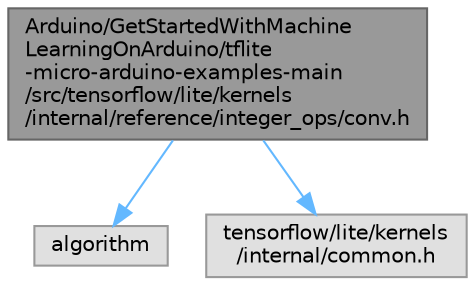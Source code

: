 digraph "Arduino/GetStartedWithMachineLearningOnArduino/tflite-micro-arduino-examples-main/src/tensorflow/lite/kernels/internal/reference/integer_ops/conv.h"
{
 // LATEX_PDF_SIZE
  bgcolor="transparent";
  edge [fontname=Helvetica,fontsize=10,labelfontname=Helvetica,labelfontsize=10];
  node [fontname=Helvetica,fontsize=10,shape=box,height=0.2,width=0.4];
  Node1 [id="Node000001",label="Arduino/GetStartedWithMachine\lLearningOnArduino/tflite\l-micro-arduino-examples-main\l/src/tensorflow/lite/kernels\l/internal/reference/integer_ops/conv.h",height=0.2,width=0.4,color="gray40", fillcolor="grey60", style="filled", fontcolor="black",tooltip=" "];
  Node1 -> Node2 [id="edge3_Node000001_Node000002",color="steelblue1",style="solid",tooltip=" "];
  Node2 [id="Node000002",label="algorithm",height=0.2,width=0.4,color="grey60", fillcolor="#E0E0E0", style="filled",tooltip=" "];
  Node1 -> Node3 [id="edge4_Node000001_Node000003",color="steelblue1",style="solid",tooltip=" "];
  Node3 [id="Node000003",label="tensorflow/lite/kernels\l/internal/common.h",height=0.2,width=0.4,color="grey60", fillcolor="#E0E0E0", style="filled",tooltip=" "];
}
